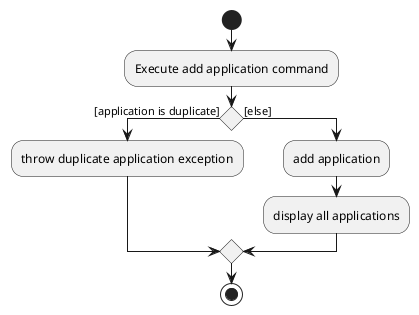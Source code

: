 @startuml
start
:Execute add application command;

if () then ([application is duplicate])
    :throw duplicate application exception;
else ([else])
    :add application;
    :display all applications;
endif
stop
@enduml
